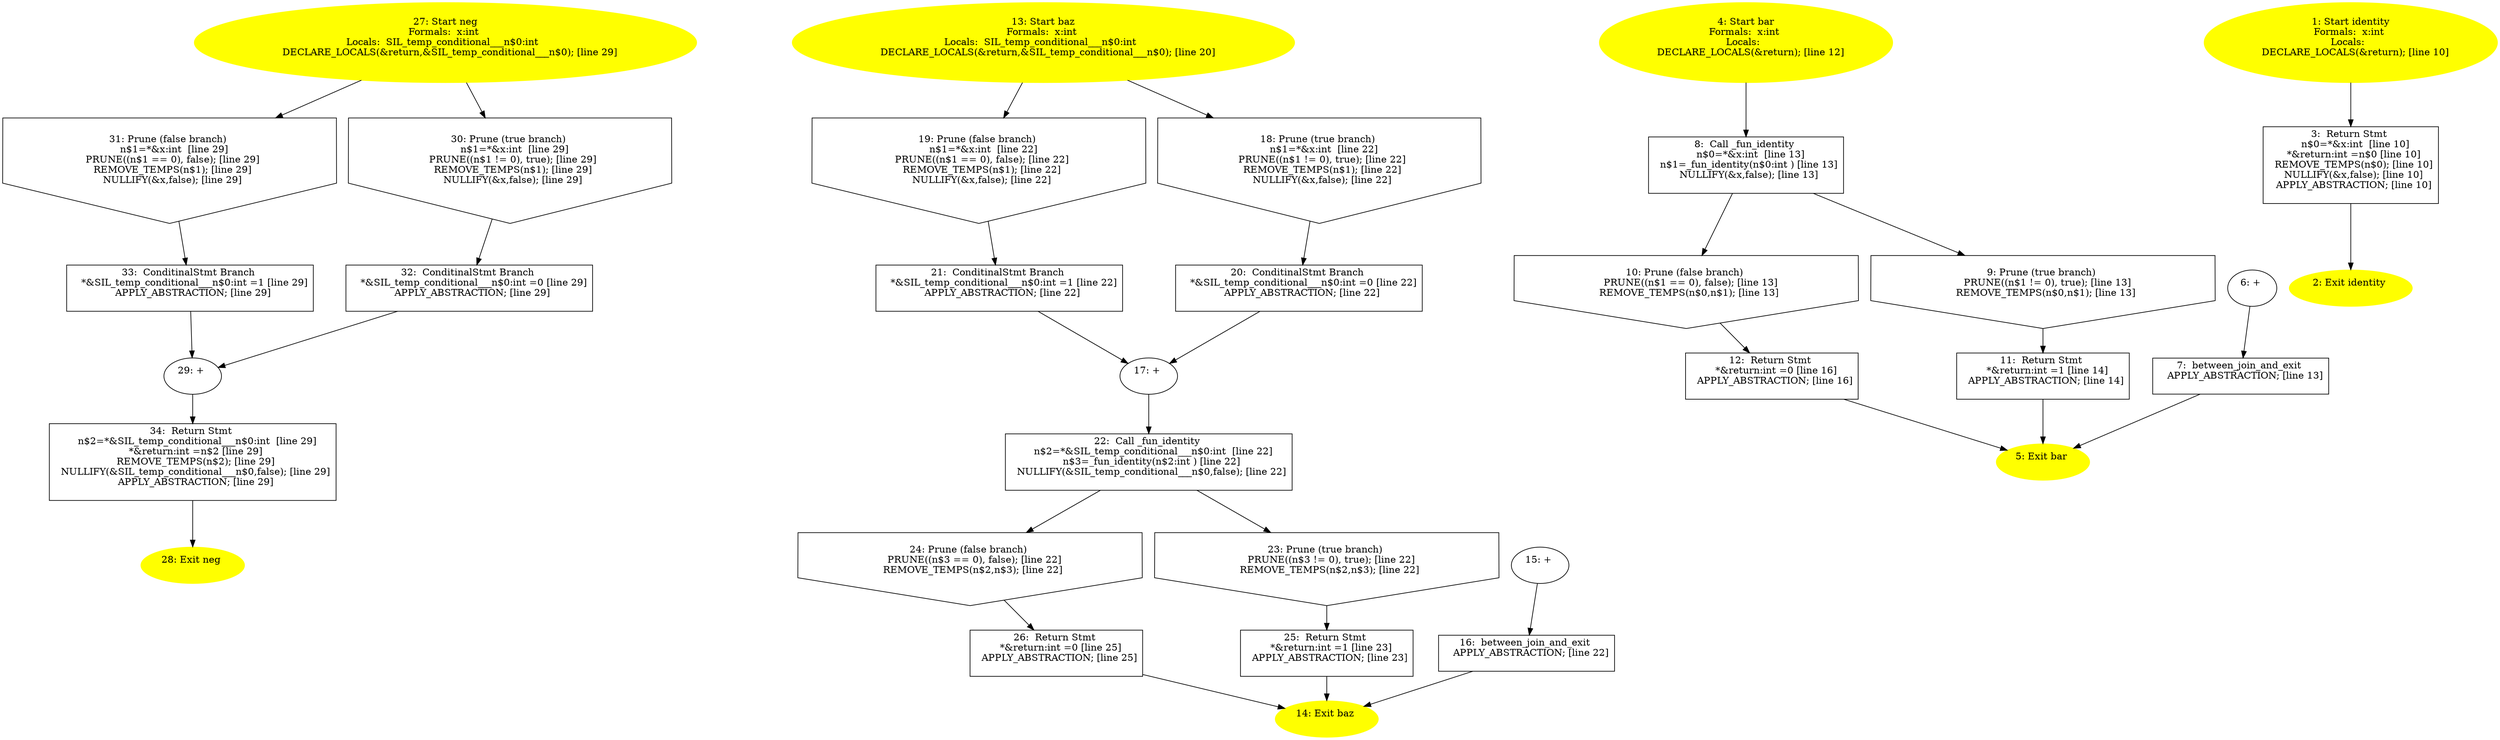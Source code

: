digraph iCFG {
34 [label="34:  Return Stmt \n   n$2=*&SIL_temp_conditional___n$0:int  [line 29]\n  *&return:int =n$2 [line 29]\n  REMOVE_TEMPS(n$2); [line 29]\n  NULLIFY(&SIL_temp_conditional___n$0,false); [line 29]\n  APPLY_ABSTRACTION; [line 29]\n " shape="box"]
	

	 34 -> 28 ;
33 [label="33:  ConditinalStmt Branch \n   *&SIL_temp_conditional___n$0:int =1 [line 29]\n  APPLY_ABSTRACTION; [line 29]\n " shape="box"]
	

	 33 -> 29 ;
32 [label="32:  ConditinalStmt Branch \n   *&SIL_temp_conditional___n$0:int =0 [line 29]\n  APPLY_ABSTRACTION; [line 29]\n " shape="box"]
	

	 32 -> 29 ;
31 [label="31: Prune (false branch) \n   n$1=*&x:int  [line 29]\n  PRUNE((n$1 == 0), false); [line 29]\n  REMOVE_TEMPS(n$1); [line 29]\n  NULLIFY(&x,false); [line 29]\n " shape="invhouse"]
	

	 31 -> 33 ;
30 [label="30: Prune (true branch) \n   n$1=*&x:int  [line 29]\n  PRUNE((n$1 != 0), true); [line 29]\n  REMOVE_TEMPS(n$1); [line 29]\n  NULLIFY(&x,false); [line 29]\n " shape="invhouse"]
	

	 30 -> 32 ;
29 [label="29: + \n  " ]
	

	 29 -> 34 ;
28 [label="28: Exit neg \n  " color=yellow style=filled]
	

27 [label="27: Start neg\nFormals:  x:int \nLocals:  SIL_temp_conditional___n$0:int  \n   DECLARE_LOCALS(&return,&SIL_temp_conditional___n$0); [line 29]\n " color=yellow style=filled]
	

	 27 -> 30 ;
	 27 -> 31 ;
26 [label="26:  Return Stmt \n   *&return:int =0 [line 25]\n  APPLY_ABSTRACTION; [line 25]\n " shape="box"]
	

	 26 -> 14 ;
25 [label="25:  Return Stmt \n   *&return:int =1 [line 23]\n  APPLY_ABSTRACTION; [line 23]\n " shape="box"]
	

	 25 -> 14 ;
24 [label="24: Prune (false branch) \n   PRUNE((n$3 == 0), false); [line 22]\n  REMOVE_TEMPS(n$2,n$3); [line 22]\n " shape="invhouse"]
	

	 24 -> 26 ;
23 [label="23: Prune (true branch) \n   PRUNE((n$3 != 0), true); [line 22]\n  REMOVE_TEMPS(n$2,n$3); [line 22]\n " shape="invhouse"]
	

	 23 -> 25 ;
22 [label="22:  Call _fun_identity \n   n$2=*&SIL_temp_conditional___n$0:int  [line 22]\n  n$3=_fun_identity(n$2:int ) [line 22]\n  NULLIFY(&SIL_temp_conditional___n$0,false); [line 22]\n " shape="box"]
	

	 22 -> 23 ;
	 22 -> 24 ;
21 [label="21:  ConditinalStmt Branch \n   *&SIL_temp_conditional___n$0:int =1 [line 22]\n  APPLY_ABSTRACTION; [line 22]\n " shape="box"]
	

	 21 -> 17 ;
20 [label="20:  ConditinalStmt Branch \n   *&SIL_temp_conditional___n$0:int =0 [line 22]\n  APPLY_ABSTRACTION; [line 22]\n " shape="box"]
	

	 20 -> 17 ;
19 [label="19: Prune (false branch) \n   n$1=*&x:int  [line 22]\n  PRUNE((n$1 == 0), false); [line 22]\n  REMOVE_TEMPS(n$1); [line 22]\n  NULLIFY(&x,false); [line 22]\n " shape="invhouse"]
	

	 19 -> 21 ;
18 [label="18: Prune (true branch) \n   n$1=*&x:int  [line 22]\n  PRUNE((n$1 != 0), true); [line 22]\n  REMOVE_TEMPS(n$1); [line 22]\n  NULLIFY(&x,false); [line 22]\n " shape="invhouse"]
	

	 18 -> 20 ;
17 [label="17: + \n  " ]
	

	 17 -> 22 ;
16 [label="16:  between_join_and_exit \n   APPLY_ABSTRACTION; [line 22]\n " shape="box"]
	

	 16 -> 14 ;
15 [label="15: + \n  " ]
	

	 15 -> 16 ;
14 [label="14: Exit baz \n  " color=yellow style=filled]
	

13 [label="13: Start baz\nFormals:  x:int \nLocals:  SIL_temp_conditional___n$0:int  \n   DECLARE_LOCALS(&return,&SIL_temp_conditional___n$0); [line 20]\n " color=yellow style=filled]
	

	 13 -> 18 ;
	 13 -> 19 ;
12 [label="12:  Return Stmt \n   *&return:int =0 [line 16]\n  APPLY_ABSTRACTION; [line 16]\n " shape="box"]
	

	 12 -> 5 ;
11 [label="11:  Return Stmt \n   *&return:int =1 [line 14]\n  APPLY_ABSTRACTION; [line 14]\n " shape="box"]
	

	 11 -> 5 ;
10 [label="10: Prune (false branch) \n   PRUNE((n$1 == 0), false); [line 13]\n  REMOVE_TEMPS(n$0,n$1); [line 13]\n " shape="invhouse"]
	

	 10 -> 12 ;
9 [label="9: Prune (true branch) \n   PRUNE((n$1 != 0), true); [line 13]\n  REMOVE_TEMPS(n$0,n$1); [line 13]\n " shape="invhouse"]
	

	 9 -> 11 ;
8 [label="8:  Call _fun_identity \n   n$0=*&x:int  [line 13]\n  n$1=_fun_identity(n$0:int ) [line 13]\n  NULLIFY(&x,false); [line 13]\n " shape="box"]
	

	 8 -> 9 ;
	 8 -> 10 ;
7 [label="7:  between_join_and_exit \n   APPLY_ABSTRACTION; [line 13]\n " shape="box"]
	

	 7 -> 5 ;
6 [label="6: + \n  " ]
	

	 6 -> 7 ;
5 [label="5: Exit bar \n  " color=yellow style=filled]
	

4 [label="4: Start bar\nFormals:  x:int \nLocals:  \n   DECLARE_LOCALS(&return); [line 12]\n " color=yellow style=filled]
	

	 4 -> 8 ;
3 [label="3:  Return Stmt \n   n$0=*&x:int  [line 10]\n  *&return:int =n$0 [line 10]\n  REMOVE_TEMPS(n$0); [line 10]\n  NULLIFY(&x,false); [line 10]\n  APPLY_ABSTRACTION; [line 10]\n " shape="box"]
	

	 3 -> 2 ;
2 [label="2: Exit identity \n  " color=yellow style=filled]
	

1 [label="1: Start identity\nFormals:  x:int \nLocals:  \n   DECLARE_LOCALS(&return); [line 10]\n " color=yellow style=filled]
	

	 1 -> 3 ;
}
